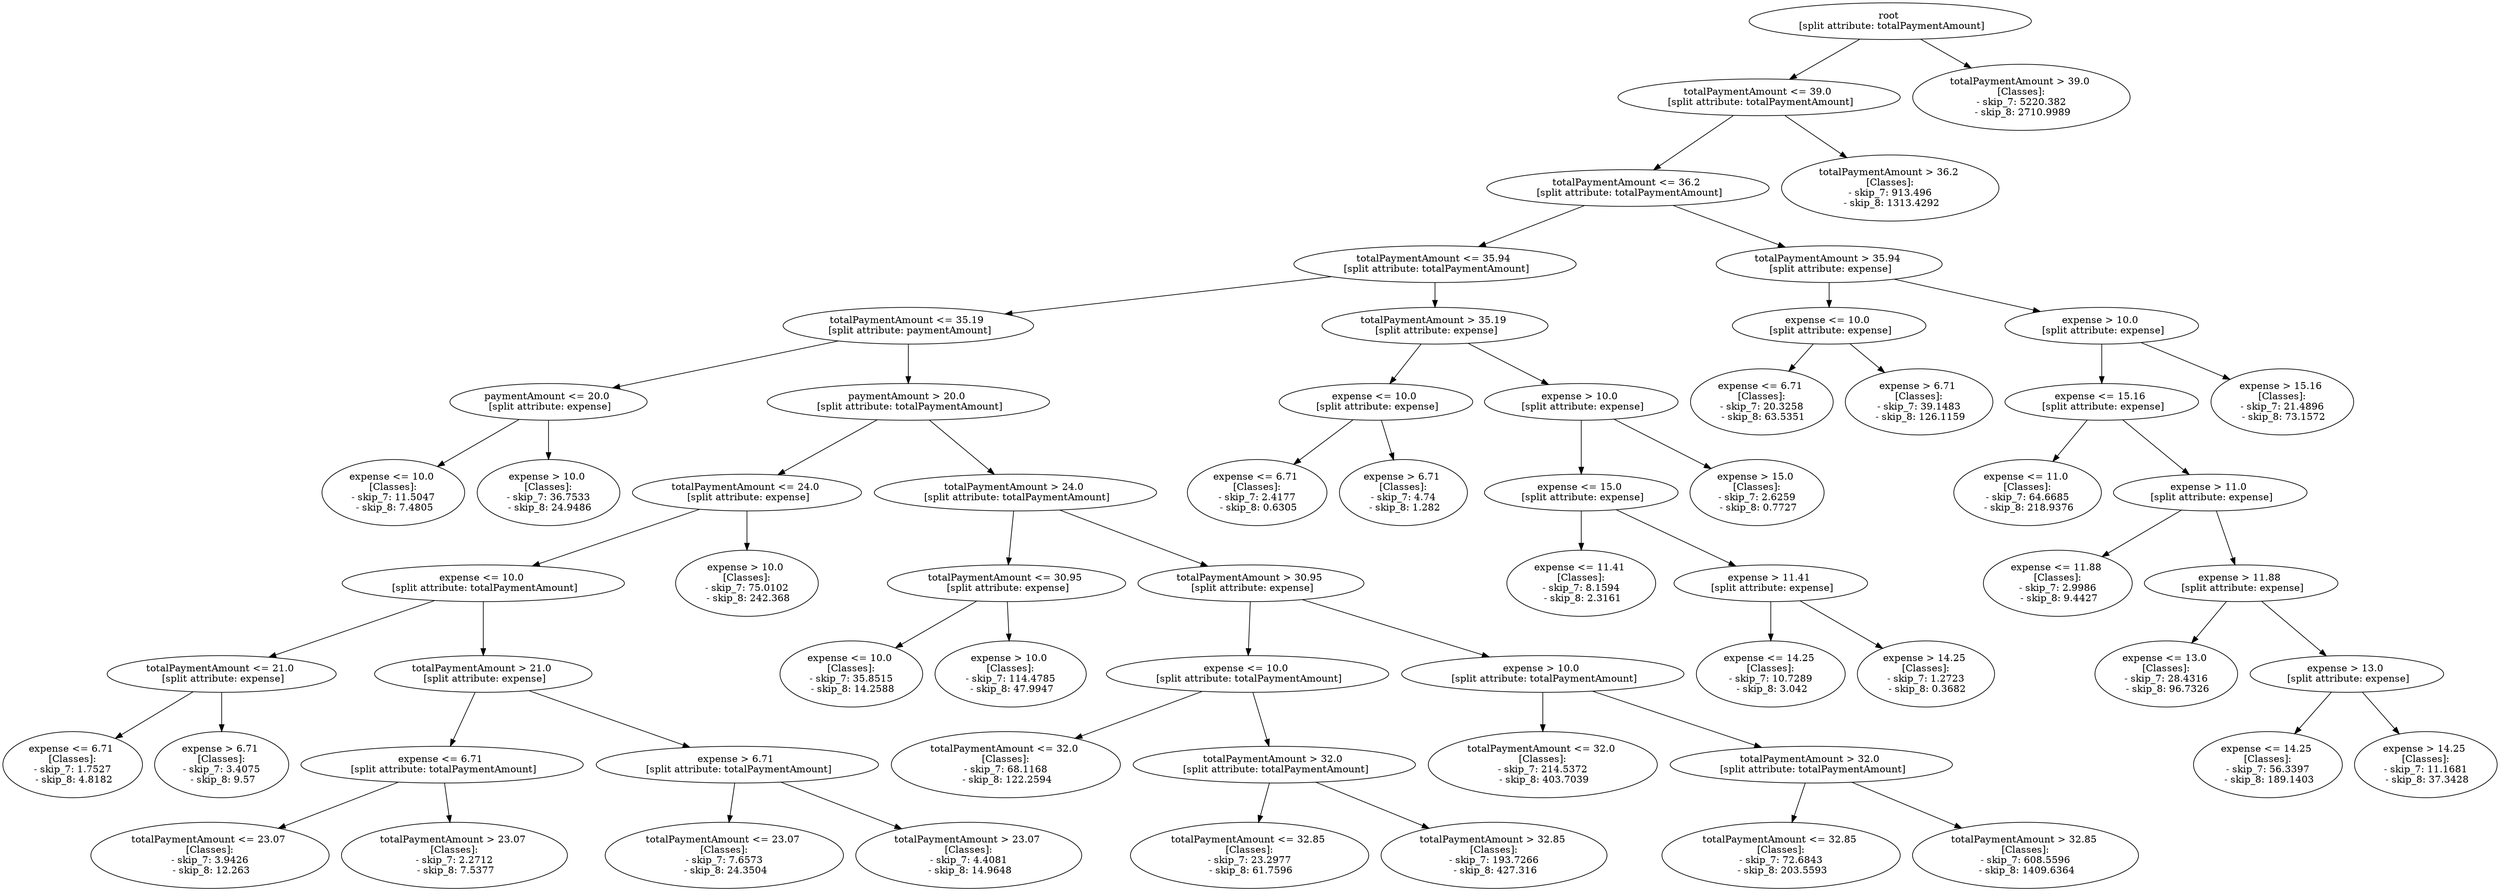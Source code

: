 // Road_Traffic_Fine_Management_Process-p_12-1
digraph "Road_Traffic_Fine_Management_Process-p_12-1" {
	"e4624166-510e-4f19-b8a7-51e6a875cc66" [label="root 
 [split attribute: totalPaymentAmount]"]
	"70156b3d-8f00-435a-bc61-dc3d2aa6892d" [label="totalPaymentAmount <= 39.0 
 [split attribute: totalPaymentAmount]"]
	"e4624166-510e-4f19-b8a7-51e6a875cc66" -> "70156b3d-8f00-435a-bc61-dc3d2aa6892d"
	"49e2b24d-e1ff-4b80-8a30-9afeff81e075" [label="totalPaymentAmount <= 36.2 
 [split attribute: totalPaymentAmount]"]
	"70156b3d-8f00-435a-bc61-dc3d2aa6892d" -> "49e2b24d-e1ff-4b80-8a30-9afeff81e075"
	"df1d9099-ee72-4ecf-9200-317528773f94" [label="totalPaymentAmount <= 35.94 
 [split attribute: totalPaymentAmount]"]
	"49e2b24d-e1ff-4b80-8a30-9afeff81e075" -> "df1d9099-ee72-4ecf-9200-317528773f94"
	"a927c087-7b3d-48b9-ae1f-a7d4de5c69a3" [label="totalPaymentAmount <= 35.19 
 [split attribute: paymentAmount]"]
	"df1d9099-ee72-4ecf-9200-317528773f94" -> "a927c087-7b3d-48b9-ae1f-a7d4de5c69a3"
	"17491e6f-016e-413d-b711-4e92feb39dd6" [label="paymentAmount <= 20.0 
 [split attribute: expense]"]
	"a927c087-7b3d-48b9-ae1f-a7d4de5c69a3" -> "17491e6f-016e-413d-b711-4e92feb39dd6"
	"3a660798-37ae-486d-b44c-fa76b5de2cf0" [label="expense <= 10.0 
 [Classes]: 
 - skip_7: 11.5047 
 - skip_8: 7.4805"]
	"17491e6f-016e-413d-b711-4e92feb39dd6" -> "3a660798-37ae-486d-b44c-fa76b5de2cf0"
	"2d30be6c-b893-43fe-a55a-f90d079c3168" [label="expense > 10.0 
 [Classes]: 
 - skip_7: 36.7533 
 - skip_8: 24.9486"]
	"17491e6f-016e-413d-b711-4e92feb39dd6" -> "2d30be6c-b893-43fe-a55a-f90d079c3168"
	"a30f48df-797a-498d-8197-cd6c238506ac" [label="paymentAmount > 20.0 
 [split attribute: totalPaymentAmount]"]
	"a927c087-7b3d-48b9-ae1f-a7d4de5c69a3" -> "a30f48df-797a-498d-8197-cd6c238506ac"
	"f2867b84-cb02-4507-bf27-d46a15b6eaf5" [label="totalPaymentAmount <= 24.0 
 [split attribute: expense]"]
	"a30f48df-797a-498d-8197-cd6c238506ac" -> "f2867b84-cb02-4507-bf27-d46a15b6eaf5"
	"160a392a-e129-4c98-bbdd-893b6ce99508" [label="expense <= 10.0 
 [split attribute: totalPaymentAmount]"]
	"f2867b84-cb02-4507-bf27-d46a15b6eaf5" -> "160a392a-e129-4c98-bbdd-893b6ce99508"
	"9c8b12be-c6e1-438a-99f9-b1d8e94b6b77" [label="totalPaymentAmount <= 21.0 
 [split attribute: expense]"]
	"160a392a-e129-4c98-bbdd-893b6ce99508" -> "9c8b12be-c6e1-438a-99f9-b1d8e94b6b77"
	"c85cb5ca-4044-4455-8637-c7e897e8e941" [label="expense <= 6.71 
 [Classes]: 
 - skip_7: 1.7527 
 - skip_8: 4.8182"]
	"9c8b12be-c6e1-438a-99f9-b1d8e94b6b77" -> "c85cb5ca-4044-4455-8637-c7e897e8e941"
	"0a1aa423-5958-4bde-8f63-a386b7025d8c" [label="expense > 6.71 
 [Classes]: 
 - skip_7: 3.4075 
 - skip_8: 9.57"]
	"9c8b12be-c6e1-438a-99f9-b1d8e94b6b77" -> "0a1aa423-5958-4bde-8f63-a386b7025d8c"
	"56472f3b-43a3-41d6-a1b1-93c8157738ca" [label="totalPaymentAmount > 21.0 
 [split attribute: expense]"]
	"160a392a-e129-4c98-bbdd-893b6ce99508" -> "56472f3b-43a3-41d6-a1b1-93c8157738ca"
	"4c088151-8068-4994-be62-581755835ada" [label="expense <= 6.71 
 [split attribute: totalPaymentAmount]"]
	"56472f3b-43a3-41d6-a1b1-93c8157738ca" -> "4c088151-8068-4994-be62-581755835ada"
	"d9ba0024-870f-4b8c-a5ca-a8cb4255c2fc" [label="totalPaymentAmount <= 23.07 
 [Classes]: 
 - skip_7: 3.9426 
 - skip_8: 12.263"]
	"4c088151-8068-4994-be62-581755835ada" -> "d9ba0024-870f-4b8c-a5ca-a8cb4255c2fc"
	"b5e8f8f1-5c8d-49a1-a36d-3c8be2964332" [label="totalPaymentAmount > 23.07 
 [Classes]: 
 - skip_7: 2.2712 
 - skip_8: 7.5377"]
	"4c088151-8068-4994-be62-581755835ada" -> "b5e8f8f1-5c8d-49a1-a36d-3c8be2964332"
	"68b1b631-12ec-4c91-953b-74ed86ea663f" [label="expense > 6.71 
 [split attribute: totalPaymentAmount]"]
	"56472f3b-43a3-41d6-a1b1-93c8157738ca" -> "68b1b631-12ec-4c91-953b-74ed86ea663f"
	"da53c7b3-23e6-42b8-9601-53e6d8795bfd" [label="totalPaymentAmount <= 23.07 
 [Classes]: 
 - skip_7: 7.6573 
 - skip_8: 24.3504"]
	"68b1b631-12ec-4c91-953b-74ed86ea663f" -> "da53c7b3-23e6-42b8-9601-53e6d8795bfd"
	"4a411afd-41cf-4bbb-8934-96d8d2b67c3a" [label="totalPaymentAmount > 23.07 
 [Classes]: 
 - skip_7: 4.4081 
 - skip_8: 14.9648"]
	"68b1b631-12ec-4c91-953b-74ed86ea663f" -> "4a411afd-41cf-4bbb-8934-96d8d2b67c3a"
	"474f3c71-43f2-442f-9e06-c7cd067d6b08" [label="expense > 10.0 
 [Classes]: 
 - skip_7: 75.0102 
 - skip_8: 242.368"]
	"f2867b84-cb02-4507-bf27-d46a15b6eaf5" -> "474f3c71-43f2-442f-9e06-c7cd067d6b08"
	"e950a9fb-a886-4f3e-aab4-920215a410c4" [label="totalPaymentAmount > 24.0 
 [split attribute: totalPaymentAmount]"]
	"a30f48df-797a-498d-8197-cd6c238506ac" -> "e950a9fb-a886-4f3e-aab4-920215a410c4"
	"1d264c6c-bb4e-4c64-a9dd-bb5edb8cf6e9" [label="totalPaymentAmount <= 30.95 
 [split attribute: expense]"]
	"e950a9fb-a886-4f3e-aab4-920215a410c4" -> "1d264c6c-bb4e-4c64-a9dd-bb5edb8cf6e9"
	"404c40e9-0836-4762-9e99-31c6e335b19c" [label="expense <= 10.0 
 [Classes]: 
 - skip_7: 35.8515 
 - skip_8: 14.2588"]
	"1d264c6c-bb4e-4c64-a9dd-bb5edb8cf6e9" -> "404c40e9-0836-4762-9e99-31c6e335b19c"
	"33fd74df-2d78-4bde-ae13-af65b0468be7" [label="expense > 10.0 
 [Classes]: 
 - skip_7: 114.4785 
 - skip_8: 47.9947"]
	"1d264c6c-bb4e-4c64-a9dd-bb5edb8cf6e9" -> "33fd74df-2d78-4bde-ae13-af65b0468be7"
	"b4ec6a51-b0a0-4a84-b5d9-99bec5634d70" [label="totalPaymentAmount > 30.95 
 [split attribute: expense]"]
	"e950a9fb-a886-4f3e-aab4-920215a410c4" -> "b4ec6a51-b0a0-4a84-b5d9-99bec5634d70"
	"05b35fc7-17a3-4c88-a688-b19b1c216717" [label="expense <= 10.0 
 [split attribute: totalPaymentAmount]"]
	"b4ec6a51-b0a0-4a84-b5d9-99bec5634d70" -> "05b35fc7-17a3-4c88-a688-b19b1c216717"
	"bcbe853c-585d-4044-98b9-28771ce7ca59" [label="totalPaymentAmount <= 32.0 
 [Classes]: 
 - skip_7: 68.1168 
 - skip_8: 122.2594"]
	"05b35fc7-17a3-4c88-a688-b19b1c216717" -> "bcbe853c-585d-4044-98b9-28771ce7ca59"
	"97d7c946-56c3-4e75-8d57-3d8084eb31e1" [label="totalPaymentAmount > 32.0 
 [split attribute: totalPaymentAmount]"]
	"05b35fc7-17a3-4c88-a688-b19b1c216717" -> "97d7c946-56c3-4e75-8d57-3d8084eb31e1"
	"18067b5c-fff1-40cb-8540-7630efaa3030" [label="totalPaymentAmount <= 32.85 
 [Classes]: 
 - skip_7: 23.2977 
 - skip_8: 61.7596"]
	"97d7c946-56c3-4e75-8d57-3d8084eb31e1" -> "18067b5c-fff1-40cb-8540-7630efaa3030"
	"389436bb-22b5-4e61-8f20-ed44a97c3218" [label="totalPaymentAmount > 32.85 
 [Classes]: 
 - skip_7: 193.7266 
 - skip_8: 427.316"]
	"97d7c946-56c3-4e75-8d57-3d8084eb31e1" -> "389436bb-22b5-4e61-8f20-ed44a97c3218"
	"d7619920-4f7a-4428-a2f6-78ce422c2dcb" [label="expense > 10.0 
 [split attribute: totalPaymentAmount]"]
	"b4ec6a51-b0a0-4a84-b5d9-99bec5634d70" -> "d7619920-4f7a-4428-a2f6-78ce422c2dcb"
	"3a2d1c67-d300-4198-a5fa-1b3bf0ba558f" [label="totalPaymentAmount <= 32.0 
 [Classes]: 
 - skip_7: 214.5372 
 - skip_8: 403.7039"]
	"d7619920-4f7a-4428-a2f6-78ce422c2dcb" -> "3a2d1c67-d300-4198-a5fa-1b3bf0ba558f"
	"74da1711-21f6-4446-a496-bb454ce0e8cb" [label="totalPaymentAmount > 32.0 
 [split attribute: totalPaymentAmount]"]
	"d7619920-4f7a-4428-a2f6-78ce422c2dcb" -> "74da1711-21f6-4446-a496-bb454ce0e8cb"
	"ec639124-3961-45b4-82d3-d8b3f6a5fb00" [label="totalPaymentAmount <= 32.85 
 [Classes]: 
 - skip_7: 72.6843 
 - skip_8: 203.5593"]
	"74da1711-21f6-4446-a496-bb454ce0e8cb" -> "ec639124-3961-45b4-82d3-d8b3f6a5fb00"
	"a5288d5d-90ab-4256-8ceb-5c9c9dd93d0b" [label="totalPaymentAmount > 32.85 
 [Classes]: 
 - skip_7: 608.5596 
 - skip_8: 1409.6364"]
	"74da1711-21f6-4446-a496-bb454ce0e8cb" -> "a5288d5d-90ab-4256-8ceb-5c9c9dd93d0b"
	"840dbd6d-a37f-427f-b310-dbc455889046" [label="totalPaymentAmount > 35.19 
 [split attribute: expense]"]
	"df1d9099-ee72-4ecf-9200-317528773f94" -> "840dbd6d-a37f-427f-b310-dbc455889046"
	"bee48c10-7c2a-410c-9e3f-4c83018c56cc" [label="expense <= 10.0 
 [split attribute: expense]"]
	"840dbd6d-a37f-427f-b310-dbc455889046" -> "bee48c10-7c2a-410c-9e3f-4c83018c56cc"
	"7e2bdd94-f86b-4f18-b96b-0da743a01d48" [label="expense <= 6.71 
 [Classes]: 
 - skip_7: 2.4177 
 - skip_8: 0.6305"]
	"bee48c10-7c2a-410c-9e3f-4c83018c56cc" -> "7e2bdd94-f86b-4f18-b96b-0da743a01d48"
	"3553f922-d8a9-4027-96ed-338ec07dcdd5" [label="expense > 6.71 
 [Classes]: 
 - skip_7: 4.74 
 - skip_8: 1.282"]
	"bee48c10-7c2a-410c-9e3f-4c83018c56cc" -> "3553f922-d8a9-4027-96ed-338ec07dcdd5"
	"3c423d7c-4946-4123-8976-2ca69eadd348" [label="expense > 10.0 
 [split attribute: expense]"]
	"840dbd6d-a37f-427f-b310-dbc455889046" -> "3c423d7c-4946-4123-8976-2ca69eadd348"
	"313916fa-5aa2-4f29-b323-2f3ca3d290c2" [label="expense <= 15.0 
 [split attribute: expense]"]
	"3c423d7c-4946-4123-8976-2ca69eadd348" -> "313916fa-5aa2-4f29-b323-2f3ca3d290c2"
	"af971056-2eae-4b64-a693-9a9383d466cd" [label="expense <= 11.41 
 [Classes]: 
 - skip_7: 8.1594 
 - skip_8: 2.3161"]
	"313916fa-5aa2-4f29-b323-2f3ca3d290c2" -> "af971056-2eae-4b64-a693-9a9383d466cd"
	"be7a33c9-f129-46e9-a601-a4896a0ab12d" [label="expense > 11.41 
 [split attribute: expense]"]
	"313916fa-5aa2-4f29-b323-2f3ca3d290c2" -> "be7a33c9-f129-46e9-a601-a4896a0ab12d"
	"bd9fe419-cdac-40e9-b7df-cf3a5c86e08e" [label="expense <= 14.25 
 [Classes]: 
 - skip_7: 10.7289 
 - skip_8: 3.042"]
	"be7a33c9-f129-46e9-a601-a4896a0ab12d" -> "bd9fe419-cdac-40e9-b7df-cf3a5c86e08e"
	"a61ea620-bb6e-42c3-820f-b09398a40c4a" [label="expense > 14.25 
 [Classes]: 
 - skip_7: 1.2723 
 - skip_8: 0.3682"]
	"be7a33c9-f129-46e9-a601-a4896a0ab12d" -> "a61ea620-bb6e-42c3-820f-b09398a40c4a"
	"19faa1c8-680f-4727-85aa-a7732836198d" [label="expense > 15.0 
 [Classes]: 
 - skip_7: 2.6259 
 - skip_8: 0.7727"]
	"3c423d7c-4946-4123-8976-2ca69eadd348" -> "19faa1c8-680f-4727-85aa-a7732836198d"
	"544e8458-5472-4596-9a1d-59422fcebb02" [label="totalPaymentAmount > 35.94 
 [split attribute: expense]"]
	"49e2b24d-e1ff-4b80-8a30-9afeff81e075" -> "544e8458-5472-4596-9a1d-59422fcebb02"
	"a184e7d3-c4c5-4b55-92ca-5c1a6e0bcadb" [label="expense <= 10.0 
 [split attribute: expense]"]
	"544e8458-5472-4596-9a1d-59422fcebb02" -> "a184e7d3-c4c5-4b55-92ca-5c1a6e0bcadb"
	"8ef74e2b-2339-4317-af75-2922995ce80e" [label="expense <= 6.71 
 [Classes]: 
 - skip_7: 20.3258 
 - skip_8: 63.5351"]
	"a184e7d3-c4c5-4b55-92ca-5c1a6e0bcadb" -> "8ef74e2b-2339-4317-af75-2922995ce80e"
	"0e125cf9-44ec-460c-a90a-9dce9118c57e" [label="expense > 6.71 
 [Classes]: 
 - skip_7: 39.1483 
 - skip_8: 126.1159"]
	"a184e7d3-c4c5-4b55-92ca-5c1a6e0bcadb" -> "0e125cf9-44ec-460c-a90a-9dce9118c57e"
	"ae88c072-e9ab-4202-8341-3adb036599a8" [label="expense > 10.0 
 [split attribute: expense]"]
	"544e8458-5472-4596-9a1d-59422fcebb02" -> "ae88c072-e9ab-4202-8341-3adb036599a8"
	"d2d205a9-ffb4-4e79-8b6c-3291fdc3517c" [label="expense <= 15.16 
 [split attribute: expense]"]
	"ae88c072-e9ab-4202-8341-3adb036599a8" -> "d2d205a9-ffb4-4e79-8b6c-3291fdc3517c"
	"eb3fa7a6-7911-43b2-83e2-a5201d676b3d" [label="expense <= 11.0 
 [Classes]: 
 - skip_7: 64.6685 
 - skip_8: 218.9376"]
	"d2d205a9-ffb4-4e79-8b6c-3291fdc3517c" -> "eb3fa7a6-7911-43b2-83e2-a5201d676b3d"
	"75e27b9b-297a-4da9-b904-2f9da6eb3d2f" [label="expense > 11.0 
 [split attribute: expense]"]
	"d2d205a9-ffb4-4e79-8b6c-3291fdc3517c" -> "75e27b9b-297a-4da9-b904-2f9da6eb3d2f"
	"e61af7e0-635c-4254-996f-0c3186868f6d" [label="expense <= 11.88 
 [Classes]: 
 - skip_7: 2.9986 
 - skip_8: 9.4427"]
	"75e27b9b-297a-4da9-b904-2f9da6eb3d2f" -> "e61af7e0-635c-4254-996f-0c3186868f6d"
	"d9a36e0d-f7ff-48e0-8cf2-e9378a9c3d9c" [label="expense > 11.88 
 [split attribute: expense]"]
	"75e27b9b-297a-4da9-b904-2f9da6eb3d2f" -> "d9a36e0d-f7ff-48e0-8cf2-e9378a9c3d9c"
	"6a8de344-4d29-43d9-9cd5-468794bb021d" [label="expense <= 13.0 
 [Classes]: 
 - skip_7: 28.4316 
 - skip_8: 96.7326"]
	"d9a36e0d-f7ff-48e0-8cf2-e9378a9c3d9c" -> "6a8de344-4d29-43d9-9cd5-468794bb021d"
	"0399fb60-4844-4dda-b98d-c59e369513c8" [label="expense > 13.0 
 [split attribute: expense]"]
	"d9a36e0d-f7ff-48e0-8cf2-e9378a9c3d9c" -> "0399fb60-4844-4dda-b98d-c59e369513c8"
	"763d2ae9-2940-482c-a57e-e7d1d3d1e0a5" [label="expense <= 14.25 
 [Classes]: 
 - skip_7: 56.3397 
 - skip_8: 189.1403"]
	"0399fb60-4844-4dda-b98d-c59e369513c8" -> "763d2ae9-2940-482c-a57e-e7d1d3d1e0a5"
	"a9c21452-12a4-4af3-86ee-b2443c8645c1" [label="expense > 14.25 
 [Classes]: 
 - skip_7: 11.1681 
 - skip_8: 37.3428"]
	"0399fb60-4844-4dda-b98d-c59e369513c8" -> "a9c21452-12a4-4af3-86ee-b2443c8645c1"
	"c99a86e8-2d32-4cf3-94a1-d96eaa5fef33" [label="expense > 15.16 
 [Classes]: 
 - skip_7: 21.4896 
 - skip_8: 73.1572"]
	"ae88c072-e9ab-4202-8341-3adb036599a8" -> "c99a86e8-2d32-4cf3-94a1-d96eaa5fef33"
	"3849ae8c-3563-425d-ac20-12703dd8165b" [label="totalPaymentAmount > 36.2 
 [Classes]: 
 - skip_7: 913.496 
 - skip_8: 1313.4292"]
	"70156b3d-8f00-435a-bc61-dc3d2aa6892d" -> "3849ae8c-3563-425d-ac20-12703dd8165b"
	"17f73735-5708-4e38-8a34-a3e83a498203" [label="totalPaymentAmount > 39.0 
 [Classes]: 
 - skip_7: 5220.382 
 - skip_8: 2710.9989"]
	"e4624166-510e-4f19-b8a7-51e6a875cc66" -> "17f73735-5708-4e38-8a34-a3e83a498203"
}

